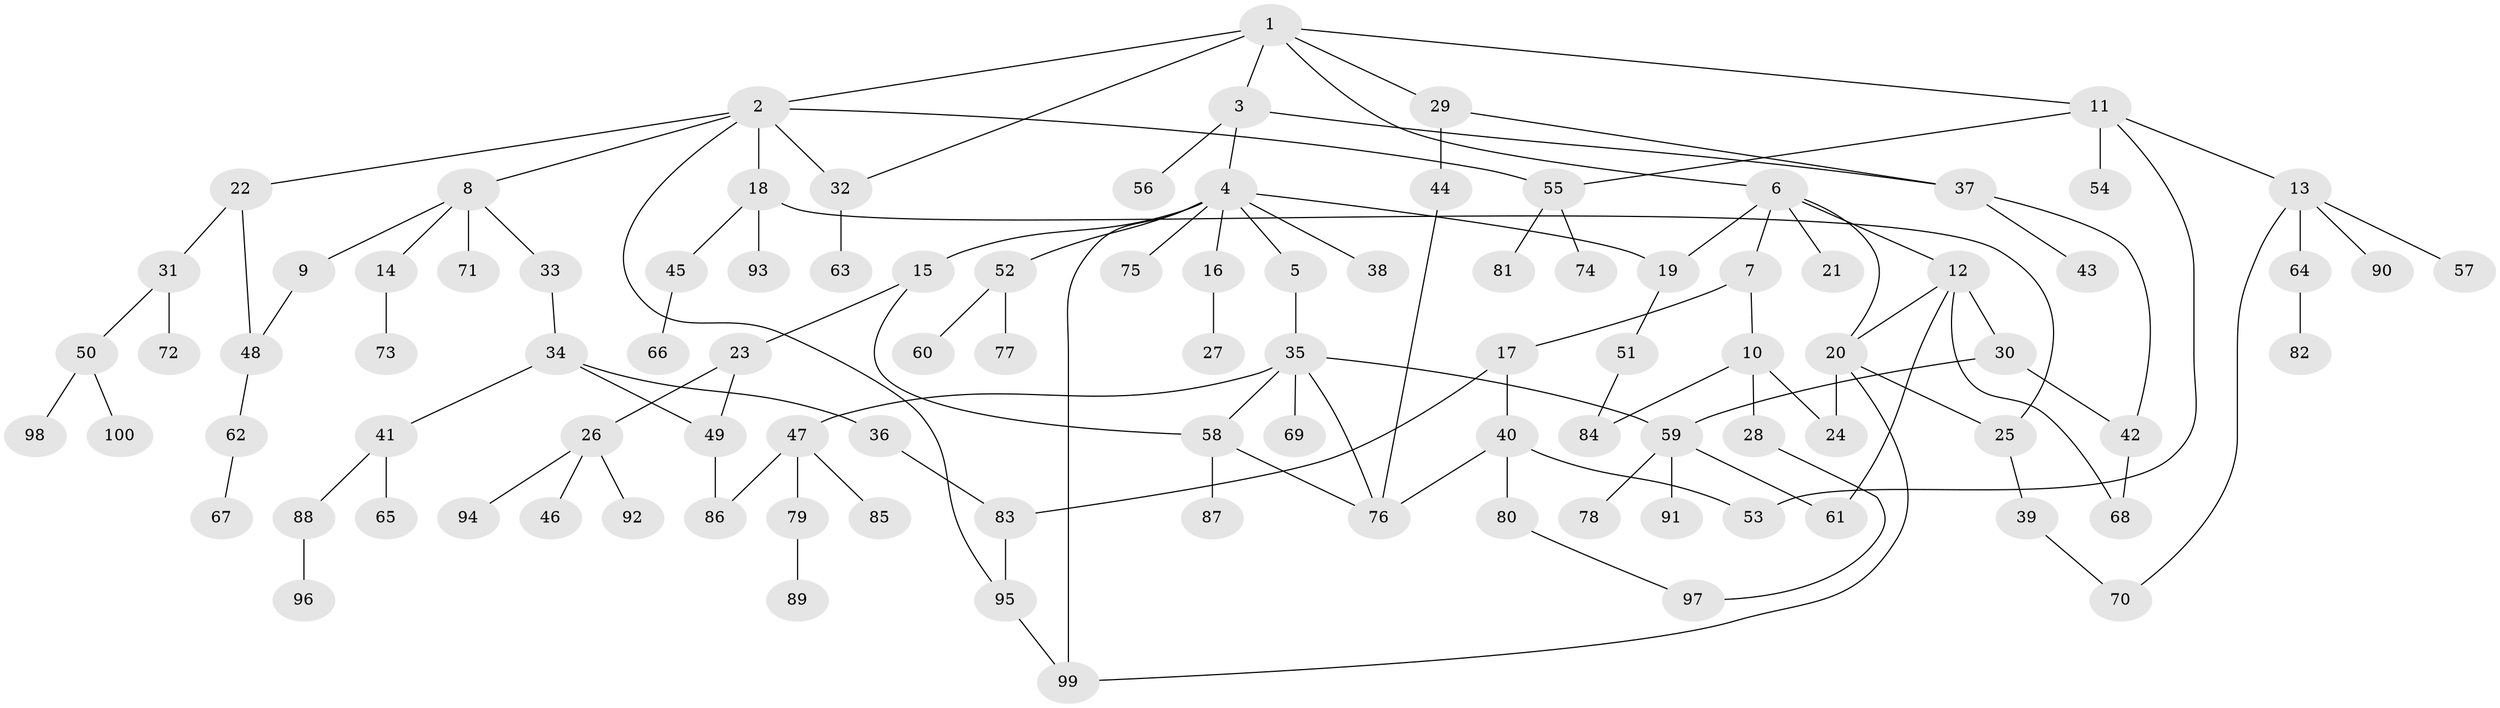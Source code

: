 // Generated by graph-tools (version 1.1) at 2025/54/02/21/25 11:54:43]
// undirected, 100 vertices, 125 edges
graph export_dot {
graph [start="1"]
  node [color=gray90,style=filled];
  1;
  2;
  3;
  4;
  5;
  6;
  7;
  8;
  9;
  10;
  11;
  12;
  13;
  14;
  15;
  16;
  17;
  18;
  19;
  20;
  21;
  22;
  23;
  24;
  25;
  26;
  27;
  28;
  29;
  30;
  31;
  32;
  33;
  34;
  35;
  36;
  37;
  38;
  39;
  40;
  41;
  42;
  43;
  44;
  45;
  46;
  47;
  48;
  49;
  50;
  51;
  52;
  53;
  54;
  55;
  56;
  57;
  58;
  59;
  60;
  61;
  62;
  63;
  64;
  65;
  66;
  67;
  68;
  69;
  70;
  71;
  72;
  73;
  74;
  75;
  76;
  77;
  78;
  79;
  80;
  81;
  82;
  83;
  84;
  85;
  86;
  87;
  88;
  89;
  90;
  91;
  92;
  93;
  94;
  95;
  96;
  97;
  98;
  99;
  100;
  1 -- 2;
  1 -- 3;
  1 -- 6;
  1 -- 11;
  1 -- 29;
  1 -- 32;
  2 -- 8;
  2 -- 18;
  2 -- 22;
  2 -- 32;
  2 -- 95;
  2 -- 55;
  3 -- 4;
  3 -- 37;
  3 -- 56;
  4 -- 5;
  4 -- 15;
  4 -- 16;
  4 -- 19;
  4 -- 38;
  4 -- 52;
  4 -- 75;
  4 -- 99;
  5 -- 35;
  6 -- 7;
  6 -- 12;
  6 -- 21;
  6 -- 19;
  6 -- 20;
  7 -- 10;
  7 -- 17;
  8 -- 9;
  8 -- 14;
  8 -- 33;
  8 -- 71;
  9 -- 48;
  10 -- 28;
  10 -- 84;
  10 -- 24;
  11 -- 13;
  11 -- 54;
  11 -- 55;
  11 -- 53;
  12 -- 20;
  12 -- 30;
  12 -- 61;
  12 -- 68;
  13 -- 57;
  13 -- 64;
  13 -- 70;
  13 -- 90;
  14 -- 73;
  15 -- 23;
  15 -- 58;
  16 -- 27;
  17 -- 40;
  17 -- 83;
  18 -- 45;
  18 -- 93;
  18 -- 25;
  19 -- 51;
  20 -- 24;
  20 -- 25;
  20 -- 99;
  22 -- 31;
  22 -- 48;
  23 -- 26;
  23 -- 49;
  25 -- 39;
  26 -- 46;
  26 -- 92;
  26 -- 94;
  28 -- 97;
  29 -- 44;
  29 -- 37;
  30 -- 42;
  30 -- 59;
  31 -- 50;
  31 -- 72;
  32 -- 63;
  33 -- 34;
  34 -- 36;
  34 -- 41;
  34 -- 49;
  35 -- 47;
  35 -- 58;
  35 -- 69;
  35 -- 59;
  35 -- 76;
  36 -- 83;
  37 -- 43;
  37 -- 42;
  39 -- 70;
  40 -- 53;
  40 -- 76;
  40 -- 80;
  41 -- 65;
  41 -- 88;
  42 -- 68;
  44 -- 76;
  45 -- 66;
  47 -- 79;
  47 -- 85;
  47 -- 86;
  48 -- 62;
  49 -- 86;
  50 -- 98;
  50 -- 100;
  51 -- 84;
  52 -- 60;
  52 -- 77;
  55 -- 74;
  55 -- 81;
  58 -- 87;
  58 -- 76;
  59 -- 78;
  59 -- 91;
  59 -- 61;
  62 -- 67;
  64 -- 82;
  79 -- 89;
  80 -- 97;
  83 -- 95;
  88 -- 96;
  95 -- 99;
}
